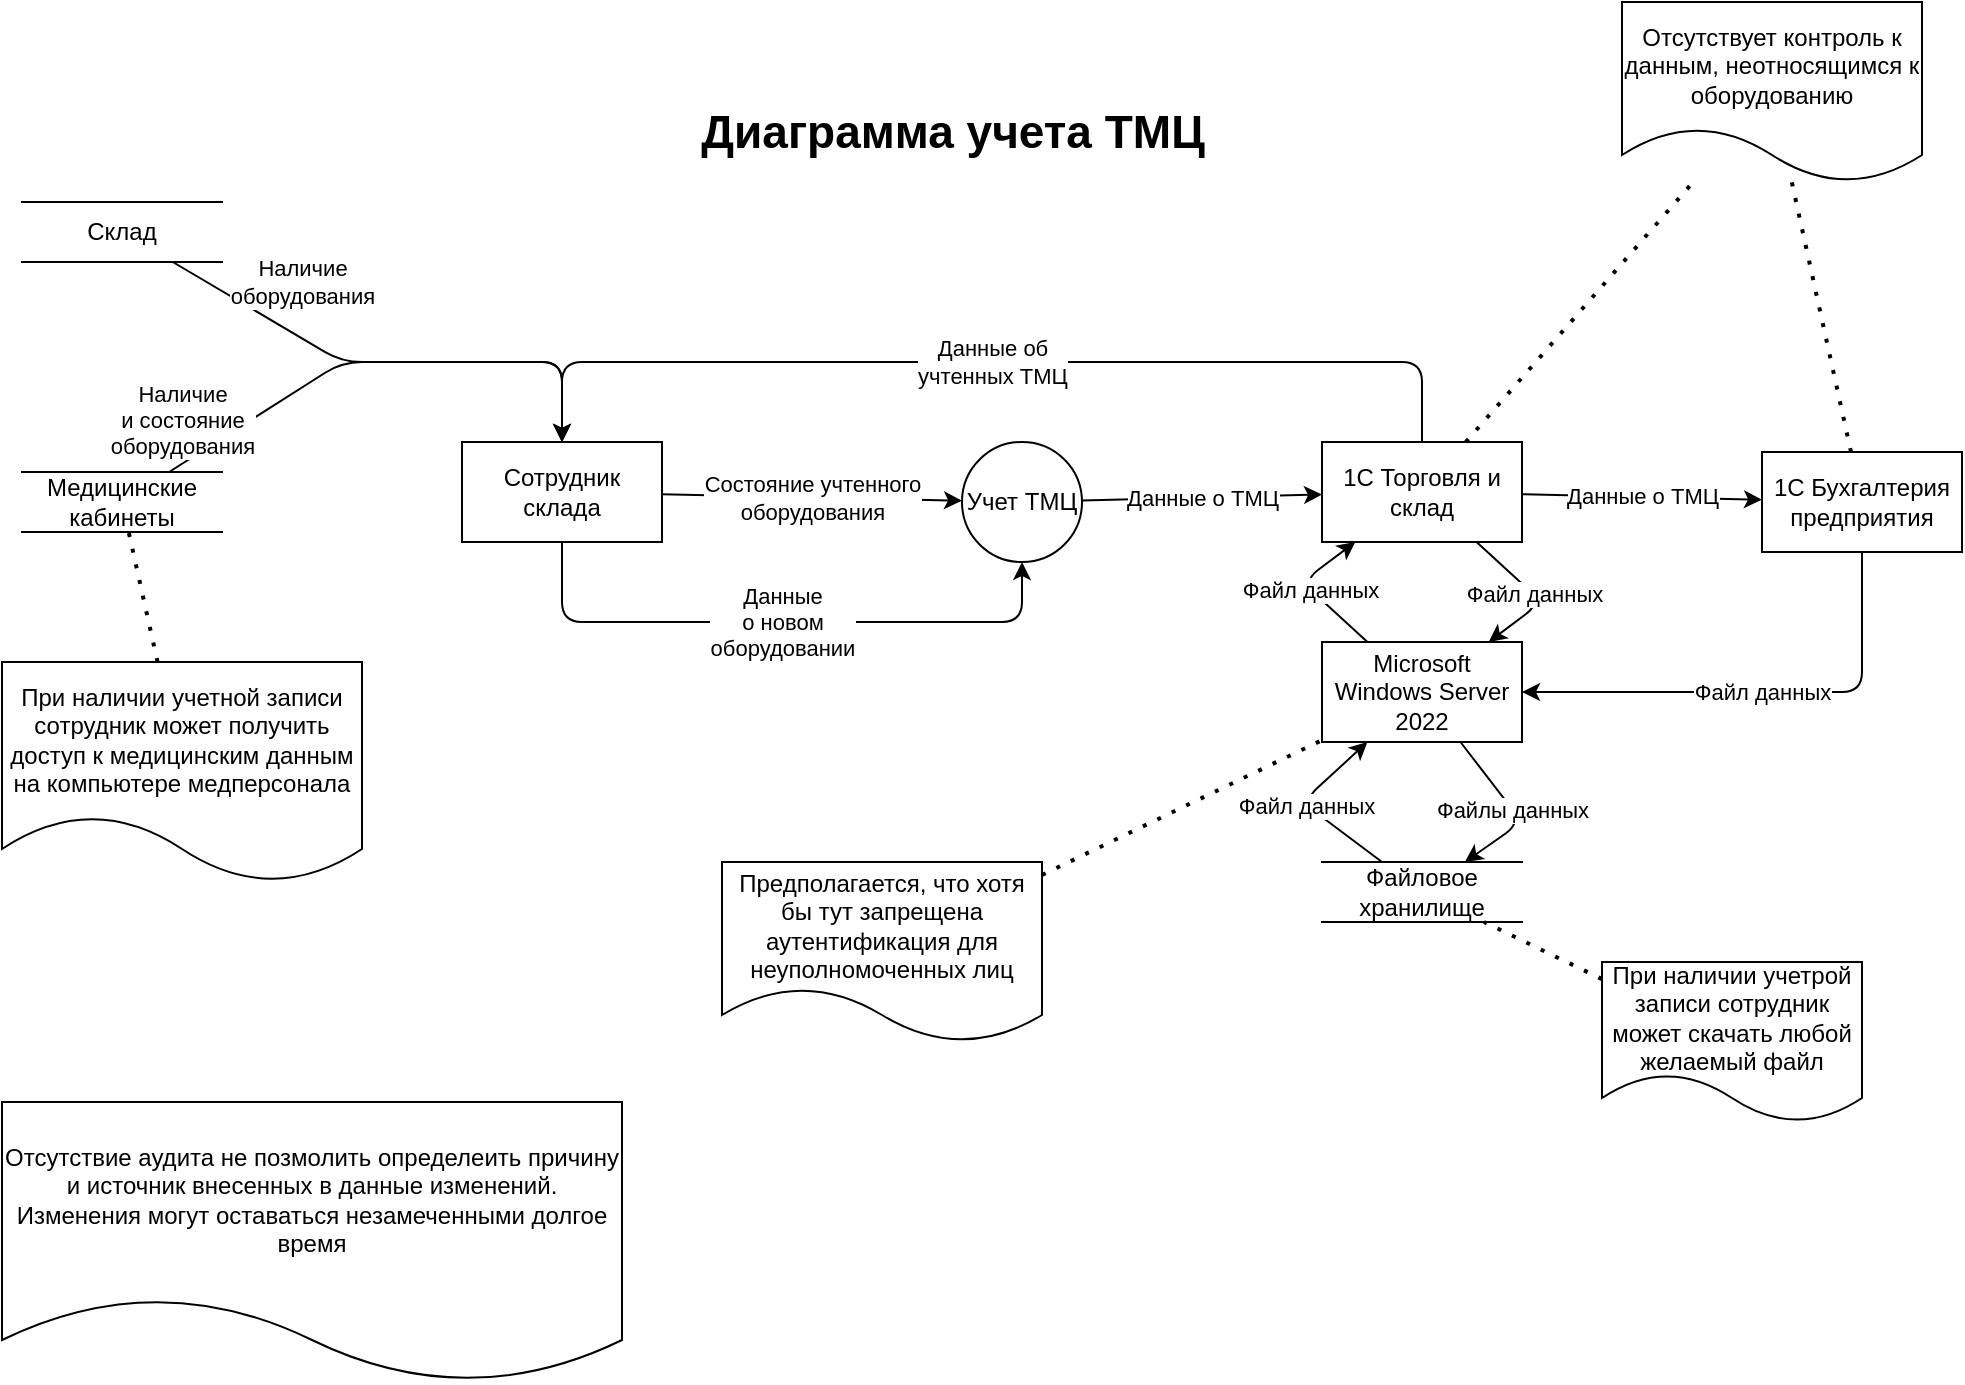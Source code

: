 <mxfile>
    <diagram name="Страница — 1" id="DP7TmNHtPNwdQ04ViJx4">
        <mxGraphModel dx="1750" dy="2308" grid="1" gridSize="10" guides="1" tooltips="1" connect="1" arrows="1" fold="1" page="1" pageScale="1" pageWidth="827" pageHeight="1169" math="0" shadow="0">
            <root>
                <mxCell id="0"/>
                <mxCell id="1" parent="0"/>
                <mxCell id="7" value="Учет ТМЦ" style="shape=ellipse;html=1;dashed=0;whiteSpace=wrap;aspect=fixed;perimeter=ellipsePerimeter;" parent="1" vertex="1">
                    <mxGeometry x="570" y="-150" width="60" height="60" as="geometry"/>
                </mxCell>
                <mxCell id="8" value="Диаграмма учета ТМЦ" style="text;html=1;align=center;verticalAlign=middle;resizable=0;points=[];autosize=1;strokeColor=none;fillColor=none;fontStyle=1;fontSize=23;" parent="1" vertex="1">
                    <mxGeometry x="435" y="-325" width="260" height="40" as="geometry"/>
                </mxCell>
                <mxCell id="17" value="Сотрудник склада" style="html=1;dashed=0;whiteSpace=wrap;" parent="1" vertex="1">
                    <mxGeometry x="320" y="-150" width="100" height="50" as="geometry"/>
                </mxCell>
                <mxCell id="18" value="Состояние учтенного&lt;div&gt;оборудования&lt;/div&gt;" style="endArrow=classic;html=1;" parent="1" source="17" target="7" edge="1">
                    <mxGeometry width="50" height="50" relative="1" as="geometry">
                        <mxPoint x="1070" y="210" as="sourcePoint"/>
                        <mxPoint x="1120" y="160" as="targetPoint"/>
                    </mxGeometry>
                </mxCell>
                <mxCell id="19" value="Данные о ТМЦ" style="endArrow=classic;html=1;" parent="1" source="7" target="30" edge="1">
                    <mxGeometry width="50" height="50" relative="1" as="geometry">
                        <mxPoint x="1070" y="310" as="sourcePoint"/>
                        <mxPoint x="1120" y="260" as="targetPoint"/>
                    </mxGeometry>
                </mxCell>
                <mxCell id="25" value="Файловое хранилище" style="html=1;dashed=0;whiteSpace=wrap;shape=partialRectangle;right=0;left=0;" vertex="1" parent="1">
                    <mxGeometry x="750" y="60" width="100" height="30" as="geometry"/>
                </mxCell>
                <mxCell id="26" value="Данные об&lt;div&gt;учтенных ТМЦ&lt;/div&gt;" style="endArrow=classic;html=1;" edge="1" parent="1" source="30" target="17">
                    <mxGeometry width="50" height="50" relative="1" as="geometry">
                        <mxPoint x="720" y="150" as="sourcePoint"/>
                        <mxPoint x="770" y="100" as="targetPoint"/>
                        <Array as="points">
                            <mxPoint x="800" y="-190"/>
                            <mxPoint x="370" y="-190"/>
                        </Array>
                        <mxPoint as="offset"/>
                    </mxGeometry>
                </mxCell>
                <mxCell id="27" value="Данные о ТМЦ" style="endArrow=classic;html=1;" edge="1" parent="1" source="30" target="34">
                    <mxGeometry width="50" height="50" relative="1" as="geometry">
                        <mxPoint x="400" y="70" as="sourcePoint"/>
                        <mxPoint x="450" y="20" as="targetPoint"/>
                    </mxGeometry>
                </mxCell>
                <mxCell id="30" value="&lt;span style=&quot;color: rgb(0, 0, 0);&quot;&gt;1С Торговля и склад&lt;/span&gt;" style="html=1;dashed=0;whiteSpace=wrap;" vertex="1" parent="1">
                    <mxGeometry x="750" y="-150" width="100" height="50" as="geometry"/>
                </mxCell>
                <mxCell id="31" value="Файл данных" style="endArrow=classic;html=1;" edge="1" parent="1" source="30" target="32">
                    <mxGeometry width="50" height="50" relative="1" as="geometry">
                        <mxPoint x="400" y="70" as="sourcePoint"/>
                        <mxPoint x="450" y="20" as="targetPoint"/>
                        <Array as="points">
                            <mxPoint x="860" y="-70"/>
                        </Array>
                    </mxGeometry>
                </mxCell>
                <mxCell id="32" value="Microsoft Windows Server 2022" style="html=1;dashed=0;whiteSpace=wrap;" vertex="1" parent="1">
                    <mxGeometry x="750" y="-50" width="100" height="50" as="geometry"/>
                </mxCell>
                <mxCell id="33" value="Файлы данных" style="endArrow=classic;html=1;" edge="1" parent="1" source="32" target="25">
                    <mxGeometry width="50" height="50" relative="1" as="geometry">
                        <mxPoint x="840" y="-10" as="sourcePoint"/>
                        <mxPoint x="450" y="20" as="targetPoint"/>
                        <Array as="points">
                            <mxPoint x="850" y="40"/>
                        </Array>
                    </mxGeometry>
                </mxCell>
                <mxCell id="34" value="&lt;span style=&quot;color: rgb(0, 0, 0);&quot;&gt;1С Бухгалтерия предприятия&lt;/span&gt;" style="html=1;dashed=0;whiteSpace=wrap;" vertex="1" parent="1">
                    <mxGeometry x="970" y="-145" width="100" height="50" as="geometry"/>
                </mxCell>
                <mxCell id="35" value="Файл данных" style="endArrow=classic;html=1;" edge="1" parent="1" source="34" target="32">
                    <mxGeometry width="50" height="50" relative="1" as="geometry">
                        <mxPoint x="400" y="80" as="sourcePoint"/>
                        <mxPoint x="450" y="30" as="targetPoint"/>
                        <Array as="points">
                            <mxPoint x="1020" y="-25"/>
                        </Array>
                    </mxGeometry>
                </mxCell>
                <mxCell id="36" value="Данные&lt;div&gt;о новом&lt;/div&gt;&lt;div&gt;оборудовании&lt;/div&gt;" style="endArrow=classic;html=1;" edge="1" parent="1" source="17" target="7">
                    <mxGeometry width="50" height="50" relative="1" as="geometry">
                        <mxPoint x="400" y="80" as="sourcePoint"/>
                        <mxPoint x="450" y="30" as="targetPoint"/>
                        <Array as="points">
                            <mxPoint x="370" y="-60"/>
                            <mxPoint x="600" y="-60"/>
                        </Array>
                    </mxGeometry>
                </mxCell>
                <mxCell id="37" value="Склад" style="html=1;dashed=0;whiteSpace=wrap;shape=partialRectangle;right=0;left=0;" vertex="1" parent="1">
                    <mxGeometry x="100" y="-270" width="100" height="30" as="geometry"/>
                </mxCell>
                <mxCell id="38" value="Наличие&lt;div&gt;оборудования&lt;/div&gt;" style="endArrow=classic;html=1;" edge="1" parent="1" source="37" target="17">
                    <mxGeometry x="-0.511" y="24" width="50" height="50" relative="1" as="geometry">
                        <mxPoint x="290" y="70" as="sourcePoint"/>
                        <mxPoint x="340" y="20" as="targetPoint"/>
                        <Array as="points">
                            <mxPoint x="260" y="-190"/>
                            <mxPoint x="370" y="-190"/>
                        </Array>
                        <mxPoint as="offset"/>
                    </mxGeometry>
                </mxCell>
                <mxCell id="40" value="Медицинские кабинеты" style="html=1;dashed=0;whiteSpace=wrap;shape=partialRectangle;right=0;left=0;" vertex="1" parent="1">
                    <mxGeometry x="100" y="-135" width="100" height="30" as="geometry"/>
                </mxCell>
                <mxCell id="43" value="Наличие&lt;div&gt;и состояние&lt;/div&gt;&lt;div&gt;оборудования&lt;/div&gt;" style="endArrow=classic;html=1;" edge="1" parent="1" source="40" target="17">
                    <mxGeometry x="-0.837" y="18" width="50" height="50" relative="1" as="geometry">
                        <mxPoint x="690" y="90" as="sourcePoint"/>
                        <mxPoint x="740" y="40" as="targetPoint"/>
                        <Array as="points">
                            <mxPoint x="260" y="-190"/>
                            <mxPoint x="370" y="-190"/>
                        </Array>
                        <mxPoint x="-1" as="offset"/>
                    </mxGeometry>
                </mxCell>
                <mxCell id="44" value="Файл данных" style="endArrow=classic;html=1;" edge="1" parent="1" source="32" target="30">
                    <mxGeometry width="50" height="50" relative="1" as="geometry">
                        <mxPoint x="690" y="90" as="sourcePoint"/>
                        <mxPoint x="740" y="40" as="targetPoint"/>
                        <Array as="points">
                            <mxPoint x="740" y="-80"/>
                        </Array>
                    </mxGeometry>
                </mxCell>
                <mxCell id="45" value="Файл данных" style="endArrow=classic;html=1;" edge="1" parent="1" source="25" target="32">
                    <mxGeometry width="50" height="50" relative="1" as="geometry">
                        <mxPoint x="690" y="90" as="sourcePoint"/>
                        <mxPoint x="740" y="40" as="targetPoint"/>
                        <Array as="points">
                            <mxPoint x="740" y="30"/>
                        </Array>
                    </mxGeometry>
                </mxCell>
                <mxCell id="46" value="При наличии учетной записи сотрудник может получить доступ к медицинским данным на компьютере медперсонала" style="shape=document;whiteSpace=wrap;html=1;boundedLbl=1;dashed=0;flipH=1;" vertex="1" parent="1">
                    <mxGeometry x="90" y="-40" width="180" height="110" as="geometry"/>
                </mxCell>
                <mxCell id="50" value="" style="endArrow=none;dashed=1;html=1;dashPattern=1 3;strokeWidth=2;" edge="1" parent="1" source="46" target="40">
                    <mxGeometry width="50" height="50" relative="1" as="geometry">
                        <mxPoint x="690" y="90" as="sourcePoint"/>
                        <mxPoint x="740" y="40" as="targetPoint"/>
                    </mxGeometry>
                </mxCell>
                <mxCell id="51" value="При наличии учетрой записи сотрудник может скачать любой желаемый файл" style="shape=document;whiteSpace=wrap;html=1;boundedLbl=1;dashed=0;flipH=1;" vertex="1" parent="1">
                    <mxGeometry x="890" y="110" width="130" height="80" as="geometry"/>
                </mxCell>
                <mxCell id="52" value="" style="endArrow=none;dashed=1;html=1;dashPattern=1 3;strokeWidth=2;" edge="1" parent="1" source="51" target="25">
                    <mxGeometry width="50" height="50" relative="1" as="geometry">
                        <mxPoint x="690" y="90" as="sourcePoint"/>
                        <mxPoint x="740" y="40" as="targetPoint"/>
                    </mxGeometry>
                </mxCell>
                <mxCell id="53" value="Отсутствует контроль к данным, неотносящимся к оборудованию" style="shape=document;whiteSpace=wrap;html=1;boundedLbl=1;dashed=0;flipH=1;" vertex="1" parent="1">
                    <mxGeometry x="900" y="-370" width="150" height="90" as="geometry"/>
                </mxCell>
                <mxCell id="54" value="" style="endArrow=none;dashed=1;html=1;dashPattern=1 3;strokeWidth=2;" edge="1" parent="1" source="30" target="53">
                    <mxGeometry width="50" height="50" relative="1" as="geometry">
                        <mxPoint x="810" y="-250" as="sourcePoint"/>
                        <mxPoint x="860" y="-300" as="targetPoint"/>
                    </mxGeometry>
                </mxCell>
                <mxCell id="55" value="" style="endArrow=none;dashed=1;html=1;dashPattern=1 3;strokeWidth=2;" edge="1" parent="1" source="34" target="53">
                    <mxGeometry width="50" height="50" relative="1" as="geometry">
                        <mxPoint x="690" y="90" as="sourcePoint"/>
                        <mxPoint x="740" y="40" as="targetPoint"/>
                    </mxGeometry>
                </mxCell>
                <mxCell id="56" value="Предполагается, что хотя бы тут запрещена аутентификация для неуполномоченных лиц" style="shape=document;whiteSpace=wrap;html=1;boundedLbl=1;dashed=0;flipH=1;" vertex="1" parent="1">
                    <mxGeometry x="450" y="60" width="160" height="90" as="geometry"/>
                </mxCell>
                <mxCell id="57" value="" style="endArrow=none;dashed=1;html=1;dashPattern=1 3;strokeWidth=2;" edge="1" parent="1" source="56" target="32">
                    <mxGeometry width="50" height="50" relative="1" as="geometry">
                        <mxPoint x="690" y="90" as="sourcePoint"/>
                        <mxPoint x="740" y="40" as="targetPoint"/>
                    </mxGeometry>
                </mxCell>
                <mxCell id="58" value="Отсутствие аудита не позмолить определеить причину и источник внесенных в данные изменений. Изменения могут оставаться незамеченными долгое время" style="shape=document;whiteSpace=wrap;html=1;boundedLbl=1;dashed=0;flipH=1;" vertex="1" parent="1">
                    <mxGeometry x="90" y="180" width="310" height="140" as="geometry"/>
                </mxCell>
            </root>
        </mxGraphModel>
    </diagram>
</mxfile>